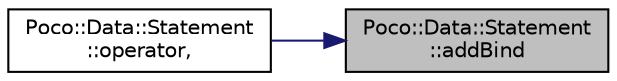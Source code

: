 digraph "Poco::Data::Statement::addBind"
{
 // LATEX_PDF_SIZE
  edge [fontname="Helvetica",fontsize="10",labelfontname="Helvetica",labelfontsize="10"];
  node [fontname="Helvetica",fontsize="10",shape=record];
  rankdir="RL";
  Node1 [label="Poco::Data::Statement\l::addBind",height=0.2,width=0.4,color="black", fillcolor="grey75", style="filled", fontcolor="black",tooltip="Registers the Binding with the Statement by calling addBind()."];
  Node1 -> Node2 [dir="back",color="midnightblue",fontsize="10",style="solid",fontname="Helvetica"];
  Node2 [label="Poco::Data::Statement\l::operator,",height=0.2,width=0.4,color="black", fillcolor="white", style="filled",URL="$classPoco_1_1Data_1_1Statement.html#acebe95a2917cc8de81a9ba2fe8c4d1e7",tooltip="Handles manipulators, such as now, async, etc."];
}
